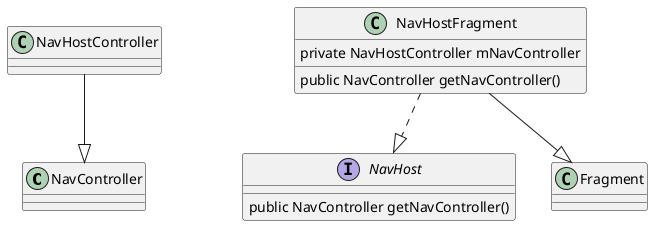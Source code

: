 @startuml
'https://plantuml.com/class-diagram

class NavController
class NavHostController

class NavHostFragment{
private NavHostController mNavController


public NavController getNavController()
}
interface NavHost{
public NavController getNavController()
}

NavHostFragment --|> Fragment
NavHostFragment ..|> NavHost

NavHostController --|> NavController

@enduml
